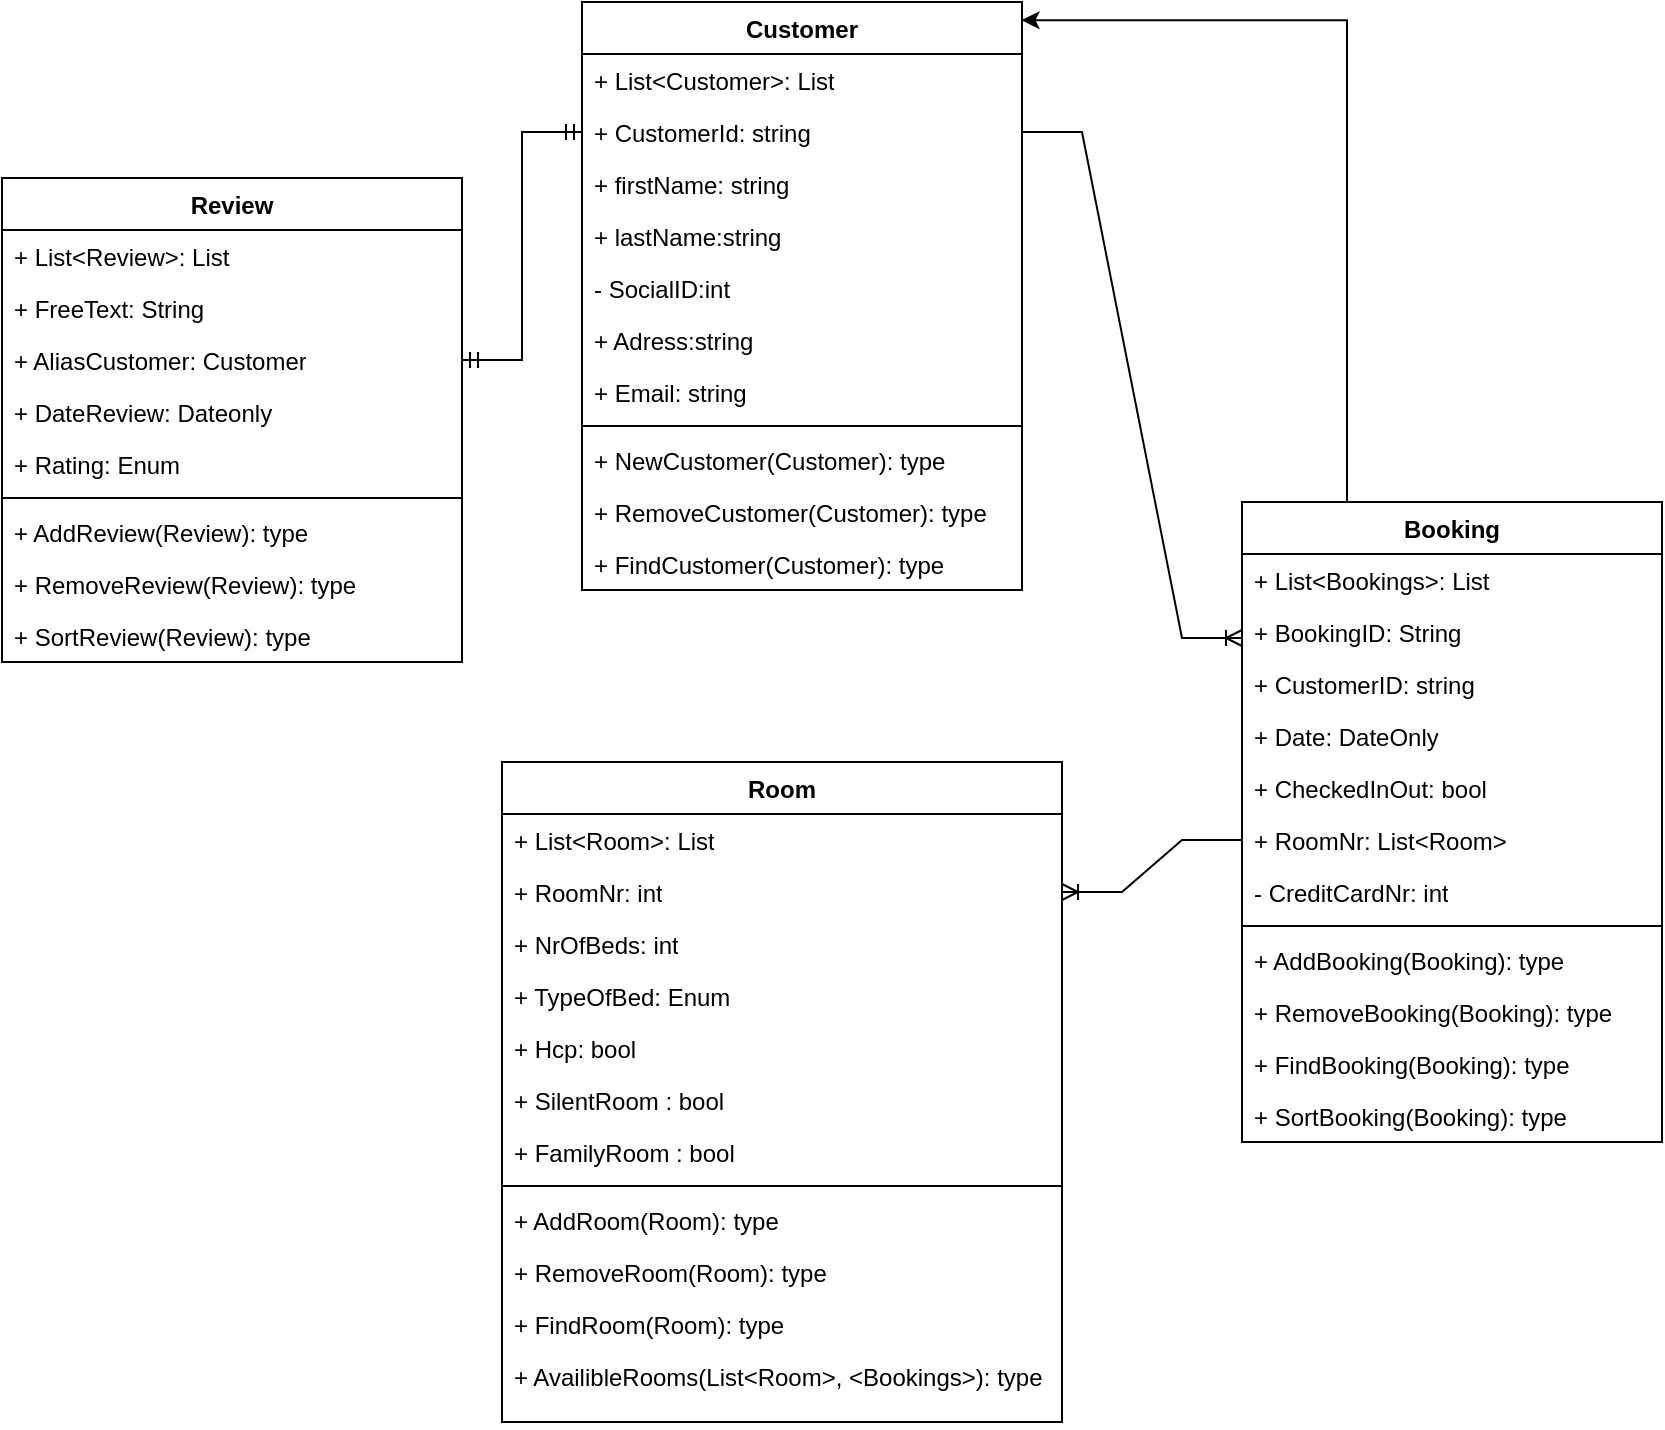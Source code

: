 <mxfile version="22.0.6" type="device">
  <diagram name="Sida-1" id="mYSSC7_Tb58OLXH4Fvpm">
    <mxGraphModel dx="1430" dy="792" grid="1" gridSize="10" guides="1" tooltips="1" connect="1" arrows="1" fold="1" page="1" pageScale="1" pageWidth="827" pageHeight="1169" math="0" shadow="0">
      <root>
        <mxCell id="0" />
        <mxCell id="1" parent="0" />
        <mxCell id="XRpqWktDOGwXDuE8BSPv-1" value="Customer" style="swimlane;fontStyle=1;align=center;verticalAlign=top;childLayout=stackLayout;horizontal=1;startSize=26;horizontalStack=0;resizeParent=1;resizeParentMax=0;resizeLast=0;collapsible=1;marginBottom=0;whiteSpace=wrap;html=1;" vertex="1" parent="1">
          <mxGeometry x="300" width="220" height="294" as="geometry" />
        </mxCell>
        <mxCell id="XRpqWktDOGwXDuE8BSPv-31" value="+ List&amp;lt;Customer&amp;gt;: List" style="text;strokeColor=none;fillColor=none;align=left;verticalAlign=top;spacingLeft=4;spacingRight=4;overflow=hidden;rotatable=0;points=[[0,0.5],[1,0.5]];portConstraint=eastwest;whiteSpace=wrap;html=1;" vertex="1" parent="XRpqWktDOGwXDuE8BSPv-1">
          <mxGeometry y="26" width="220" height="26" as="geometry" />
        </mxCell>
        <mxCell id="XRpqWktDOGwXDuE8BSPv-2" value="+ CustomerId: string" style="text;strokeColor=none;fillColor=none;align=left;verticalAlign=top;spacingLeft=4;spacingRight=4;overflow=hidden;rotatable=0;points=[[0,0.5],[1,0.5]];portConstraint=eastwest;whiteSpace=wrap;html=1;" vertex="1" parent="XRpqWktDOGwXDuE8BSPv-1">
          <mxGeometry y="52" width="220" height="26" as="geometry" />
        </mxCell>
        <mxCell id="XRpqWktDOGwXDuE8BSPv-10" value="+ firstName: string" style="text;strokeColor=none;fillColor=none;align=left;verticalAlign=top;spacingLeft=4;spacingRight=4;overflow=hidden;rotatable=0;points=[[0,0.5],[1,0.5]];portConstraint=eastwest;whiteSpace=wrap;html=1;" vertex="1" parent="XRpqWktDOGwXDuE8BSPv-1">
          <mxGeometry y="78" width="220" height="26" as="geometry" />
        </mxCell>
        <mxCell id="XRpqWktDOGwXDuE8BSPv-11" value="+ lastName:string" style="text;strokeColor=none;fillColor=none;align=left;verticalAlign=top;spacingLeft=4;spacingRight=4;overflow=hidden;rotatable=0;points=[[0,0.5],[1,0.5]];portConstraint=eastwest;whiteSpace=wrap;html=1;" vertex="1" parent="XRpqWktDOGwXDuE8BSPv-1">
          <mxGeometry y="104" width="220" height="26" as="geometry" />
        </mxCell>
        <mxCell id="XRpqWktDOGwXDuE8BSPv-15" value="- SocialID:int" style="text;strokeColor=none;fillColor=none;align=left;verticalAlign=top;spacingLeft=4;spacingRight=4;overflow=hidden;rotatable=0;points=[[0,0.5],[1,0.5]];portConstraint=eastwest;whiteSpace=wrap;html=1;" vertex="1" parent="XRpqWktDOGwXDuE8BSPv-1">
          <mxGeometry y="130" width="220" height="26" as="geometry" />
        </mxCell>
        <mxCell id="XRpqWktDOGwXDuE8BSPv-16" value="+ Adress:string" style="text;strokeColor=none;fillColor=none;align=left;verticalAlign=top;spacingLeft=4;spacingRight=4;overflow=hidden;rotatable=0;points=[[0,0.5],[1,0.5]];portConstraint=eastwest;whiteSpace=wrap;html=1;" vertex="1" parent="XRpqWktDOGwXDuE8BSPv-1">
          <mxGeometry y="156" width="220" height="26" as="geometry" />
        </mxCell>
        <mxCell id="XRpqWktDOGwXDuE8BSPv-12" value="+ Email: string" style="text;strokeColor=none;fillColor=none;align=left;verticalAlign=top;spacingLeft=4;spacingRight=4;overflow=hidden;rotatable=0;points=[[0,0.5],[1,0.5]];portConstraint=eastwest;whiteSpace=wrap;html=1;" vertex="1" parent="XRpqWktDOGwXDuE8BSPv-1">
          <mxGeometry y="182" width="220" height="26" as="geometry" />
        </mxCell>
        <mxCell id="XRpqWktDOGwXDuE8BSPv-3" value="" style="line;strokeWidth=1;fillColor=none;align=left;verticalAlign=middle;spacingTop=-1;spacingLeft=3;spacingRight=3;rotatable=0;labelPosition=right;points=[];portConstraint=eastwest;strokeColor=inherit;" vertex="1" parent="XRpqWktDOGwXDuE8BSPv-1">
          <mxGeometry y="208" width="220" height="8" as="geometry" />
        </mxCell>
        <mxCell id="XRpqWktDOGwXDuE8BSPv-4" value="+ NewCustomer(Customer): type" style="text;strokeColor=none;fillColor=none;align=left;verticalAlign=top;spacingLeft=4;spacingRight=4;overflow=hidden;rotatable=0;points=[[0,0.5],[1,0.5]];portConstraint=eastwest;whiteSpace=wrap;html=1;" vertex="1" parent="XRpqWktDOGwXDuE8BSPv-1">
          <mxGeometry y="216" width="220" height="26" as="geometry" />
        </mxCell>
        <mxCell id="XRpqWktDOGwXDuE8BSPv-13" value="+ RemoveCustomer(Customer): type" style="text;strokeColor=none;fillColor=none;align=left;verticalAlign=top;spacingLeft=4;spacingRight=4;overflow=hidden;rotatable=0;points=[[0,0.5],[1,0.5]];portConstraint=eastwest;whiteSpace=wrap;html=1;" vertex="1" parent="XRpqWktDOGwXDuE8BSPv-1">
          <mxGeometry y="242" width="220" height="26" as="geometry" />
        </mxCell>
        <mxCell id="XRpqWktDOGwXDuE8BSPv-14" value="+ FindCustomer(Customer): type" style="text;strokeColor=none;fillColor=none;align=left;verticalAlign=top;spacingLeft=4;spacingRight=4;overflow=hidden;rotatable=0;points=[[0,0.5],[1,0.5]];portConstraint=eastwest;whiteSpace=wrap;html=1;" vertex="1" parent="XRpqWktDOGwXDuE8BSPv-1">
          <mxGeometry y="268" width="220" height="26" as="geometry" />
        </mxCell>
        <mxCell id="XRpqWktDOGwXDuE8BSPv-18" value="Room" style="swimlane;fontStyle=1;align=center;verticalAlign=top;childLayout=stackLayout;horizontal=1;startSize=26;horizontalStack=0;resizeParent=1;resizeParentMax=0;resizeLast=0;collapsible=1;marginBottom=0;whiteSpace=wrap;html=1;" vertex="1" parent="1">
          <mxGeometry x="260" y="380" width="280" height="330" as="geometry" />
        </mxCell>
        <mxCell id="XRpqWktDOGwXDuE8BSPv-30" value="+ List&amp;lt;Room&amp;gt;: List" style="text;strokeColor=none;fillColor=none;align=left;verticalAlign=top;spacingLeft=4;spacingRight=4;overflow=hidden;rotatable=0;points=[[0,0.5],[1,0.5]];portConstraint=eastwest;whiteSpace=wrap;html=1;" vertex="1" parent="XRpqWktDOGwXDuE8BSPv-18">
          <mxGeometry y="26" width="280" height="26" as="geometry" />
        </mxCell>
        <mxCell id="XRpqWktDOGwXDuE8BSPv-19" value="+ RoomNr: int" style="text;strokeColor=none;fillColor=none;align=left;verticalAlign=top;spacingLeft=4;spacingRight=4;overflow=hidden;rotatable=0;points=[[0,0.5],[1,0.5]];portConstraint=eastwest;whiteSpace=wrap;html=1;" vertex="1" parent="XRpqWktDOGwXDuE8BSPv-18">
          <mxGeometry y="52" width="280" height="26" as="geometry" />
        </mxCell>
        <mxCell id="XRpqWktDOGwXDuE8BSPv-20" value="+ NrOfBeds: int" style="text;strokeColor=none;fillColor=none;align=left;verticalAlign=top;spacingLeft=4;spacingRight=4;overflow=hidden;rotatable=0;points=[[0,0.5],[1,0.5]];portConstraint=eastwest;whiteSpace=wrap;html=1;" vertex="1" parent="XRpqWktDOGwXDuE8BSPv-18">
          <mxGeometry y="78" width="280" height="26" as="geometry" />
        </mxCell>
        <mxCell id="XRpqWktDOGwXDuE8BSPv-21" value="+ TypeOfBed: Enum" style="text;strokeColor=none;fillColor=none;align=left;verticalAlign=top;spacingLeft=4;spacingRight=4;overflow=hidden;rotatable=0;points=[[0,0.5],[1,0.5]];portConstraint=eastwest;whiteSpace=wrap;html=1;" vertex="1" parent="XRpqWktDOGwXDuE8BSPv-18">
          <mxGeometry y="104" width="280" height="26" as="geometry" />
        </mxCell>
        <mxCell id="XRpqWktDOGwXDuE8BSPv-22" value="+ Hcp&lt;span style=&quot;background-color: initial;&quot;&gt;: bool&lt;/span&gt;" style="text;strokeColor=none;fillColor=none;align=left;verticalAlign=top;spacingLeft=4;spacingRight=4;overflow=hidden;rotatable=0;points=[[0,0.5],[1,0.5]];portConstraint=eastwest;whiteSpace=wrap;html=1;" vertex="1" parent="XRpqWktDOGwXDuE8BSPv-18">
          <mxGeometry y="130" width="280" height="26" as="geometry" />
        </mxCell>
        <mxCell id="XRpqWktDOGwXDuE8BSPv-23" value="+ SilentRoom : bool" style="text;strokeColor=none;fillColor=none;align=left;verticalAlign=top;spacingLeft=4;spacingRight=4;overflow=hidden;rotatable=0;points=[[0,0.5],[1,0.5]];portConstraint=eastwest;whiteSpace=wrap;html=1;" vertex="1" parent="XRpqWktDOGwXDuE8BSPv-18">
          <mxGeometry y="156" width="280" height="26" as="geometry" />
        </mxCell>
        <mxCell id="XRpqWktDOGwXDuE8BSPv-24" value="+ FamilyRoom : bool" style="text;strokeColor=none;fillColor=none;align=left;verticalAlign=top;spacingLeft=4;spacingRight=4;overflow=hidden;rotatable=0;points=[[0,0.5],[1,0.5]];portConstraint=eastwest;whiteSpace=wrap;html=1;" vertex="1" parent="XRpqWktDOGwXDuE8BSPv-18">
          <mxGeometry y="182" width="280" height="26" as="geometry" />
        </mxCell>
        <mxCell id="XRpqWktDOGwXDuE8BSPv-25" value="" style="line;strokeWidth=1;fillColor=none;align=left;verticalAlign=middle;spacingTop=-1;spacingLeft=3;spacingRight=3;rotatable=0;labelPosition=right;points=[];portConstraint=eastwest;strokeColor=inherit;" vertex="1" parent="XRpqWktDOGwXDuE8BSPv-18">
          <mxGeometry y="208" width="280" height="8" as="geometry" />
        </mxCell>
        <mxCell id="XRpqWktDOGwXDuE8BSPv-26" value="+ AddRoom(Room): type" style="text;strokeColor=none;fillColor=none;align=left;verticalAlign=top;spacingLeft=4;spacingRight=4;overflow=hidden;rotatable=0;points=[[0,0.5],[1,0.5]];portConstraint=eastwest;whiteSpace=wrap;html=1;" vertex="1" parent="XRpqWktDOGwXDuE8BSPv-18">
          <mxGeometry y="216" width="280" height="26" as="geometry" />
        </mxCell>
        <mxCell id="XRpqWktDOGwXDuE8BSPv-27" value="+ RemoveRoom(Room): type" style="text;strokeColor=none;fillColor=none;align=left;verticalAlign=top;spacingLeft=4;spacingRight=4;overflow=hidden;rotatable=0;points=[[0,0.5],[1,0.5]];portConstraint=eastwest;whiteSpace=wrap;html=1;" vertex="1" parent="XRpqWktDOGwXDuE8BSPv-18">
          <mxGeometry y="242" width="280" height="26" as="geometry" />
        </mxCell>
        <mxCell id="XRpqWktDOGwXDuE8BSPv-28" value="+ FindRoom(Room): type" style="text;strokeColor=none;fillColor=none;align=left;verticalAlign=top;spacingLeft=4;spacingRight=4;overflow=hidden;rotatable=0;points=[[0,0.5],[1,0.5]];portConstraint=eastwest;whiteSpace=wrap;html=1;" vertex="1" parent="XRpqWktDOGwXDuE8BSPv-18">
          <mxGeometry y="268" width="280" height="26" as="geometry" />
        </mxCell>
        <mxCell id="XRpqWktDOGwXDuE8BSPv-46" value="+ AvailibleRooms(List&amp;lt;Room&amp;gt;, &amp;lt;Bookings&amp;gt;): type" style="text;strokeColor=none;fillColor=none;align=left;verticalAlign=top;spacingLeft=4;spacingRight=4;overflow=hidden;rotatable=0;points=[[0,0.5],[1,0.5]];portConstraint=eastwest;whiteSpace=wrap;html=1;" vertex="1" parent="XRpqWktDOGwXDuE8BSPv-18">
          <mxGeometry y="294" width="280" height="36" as="geometry" />
        </mxCell>
        <mxCell id="XRpqWktDOGwXDuE8BSPv-32" value="Booking" style="swimlane;fontStyle=1;align=center;verticalAlign=top;childLayout=stackLayout;horizontal=1;startSize=26;horizontalStack=0;resizeParent=1;resizeParentMax=0;resizeLast=0;collapsible=1;marginBottom=0;whiteSpace=wrap;html=1;" vertex="1" parent="1">
          <mxGeometry x="630" y="250" width="210" height="320" as="geometry" />
        </mxCell>
        <mxCell id="XRpqWktDOGwXDuE8BSPv-34" value="+ List&amp;lt;Bookings&amp;gt;: List" style="text;strokeColor=none;fillColor=none;align=left;verticalAlign=top;spacingLeft=4;spacingRight=4;overflow=hidden;rotatable=0;points=[[0,0.5],[1,0.5]];portConstraint=eastwest;whiteSpace=wrap;html=1;" vertex="1" parent="XRpqWktDOGwXDuE8BSPv-32">
          <mxGeometry y="26" width="210" height="26" as="geometry" />
        </mxCell>
        <mxCell id="XRpqWktDOGwXDuE8BSPv-63" value="+ BookingID: String" style="text;strokeColor=none;fillColor=none;align=left;verticalAlign=top;spacingLeft=4;spacingRight=4;overflow=hidden;rotatable=0;points=[[0,0.5],[1,0.5]];portConstraint=eastwest;whiteSpace=wrap;html=1;" vertex="1" parent="XRpqWktDOGwXDuE8BSPv-32">
          <mxGeometry y="52" width="210" height="26" as="geometry" />
        </mxCell>
        <mxCell id="XRpqWktDOGwXDuE8BSPv-47" value="+ CustomerID: string" style="text;strokeColor=none;fillColor=none;align=left;verticalAlign=top;spacingLeft=4;spacingRight=4;overflow=hidden;rotatable=0;points=[[0,0.5],[1,0.5]];portConstraint=eastwest;whiteSpace=wrap;html=1;" vertex="1" parent="XRpqWktDOGwXDuE8BSPv-32">
          <mxGeometry y="78" width="210" height="26" as="geometry" />
        </mxCell>
        <mxCell id="XRpqWktDOGwXDuE8BSPv-60" value="" style="edgeStyle=entityRelationEdgeStyle;fontSize=12;html=1;endArrow=ERoneToMany;rounded=0;entryX=1.008;entryY=0.076;entryDx=0;entryDy=0;entryPerimeter=0;exitX=1;exitY=0.5;exitDx=0;exitDy=0;" edge="1" parent="XRpqWktDOGwXDuE8BSPv-32" source="XRpqWktDOGwXDuE8BSPv-2">
          <mxGeometry width="100" height="100" relative="1" as="geometry">
            <mxPoint x="78.24" y="440.66" as="sourcePoint" />
            <mxPoint y="68.004" as="targetPoint" />
            <Array as="points">
              <mxPoint x="-311.76" y="235.66" />
            </Array>
          </mxGeometry>
        </mxCell>
        <mxCell id="XRpqWktDOGwXDuE8BSPv-35" value="+ Date: DateOnly" style="text;strokeColor=none;fillColor=none;align=left;verticalAlign=top;spacingLeft=4;spacingRight=4;overflow=hidden;rotatable=0;points=[[0,0.5],[1,0.5]];portConstraint=eastwest;whiteSpace=wrap;html=1;" vertex="1" parent="XRpqWktDOGwXDuE8BSPv-32">
          <mxGeometry y="104" width="210" height="26" as="geometry" />
        </mxCell>
        <mxCell id="XRpqWktDOGwXDuE8BSPv-36" value="+ CheckedInOut: bool" style="text;strokeColor=none;fillColor=none;align=left;verticalAlign=top;spacingLeft=4;spacingRight=4;overflow=hidden;rotatable=0;points=[[0,0.5],[1,0.5]];portConstraint=eastwest;whiteSpace=wrap;html=1;" vertex="1" parent="XRpqWktDOGwXDuE8BSPv-32">
          <mxGeometry y="130" width="210" height="26" as="geometry" />
        </mxCell>
        <mxCell id="XRpqWktDOGwXDuE8BSPv-37" value="+ RoomNr&lt;span style=&quot;background-color: initial;&quot;&gt;: List&amp;lt;Room&amp;gt;&lt;/span&gt;" style="text;strokeColor=none;fillColor=none;align=left;verticalAlign=top;spacingLeft=4;spacingRight=4;overflow=hidden;rotatable=0;points=[[0,0.5],[1,0.5]];portConstraint=eastwest;whiteSpace=wrap;html=1;" vertex="1" parent="XRpqWktDOGwXDuE8BSPv-32">
          <mxGeometry y="156" width="210" height="26" as="geometry" />
        </mxCell>
        <mxCell id="XRpqWktDOGwXDuE8BSPv-39" value="- CreditCardNr: int" style="text;strokeColor=none;fillColor=none;align=left;verticalAlign=top;spacingLeft=4;spacingRight=4;overflow=hidden;rotatable=0;points=[[0,0.5],[1,0.5]];portConstraint=eastwest;whiteSpace=wrap;html=1;" vertex="1" parent="XRpqWktDOGwXDuE8BSPv-32">
          <mxGeometry y="182" width="210" height="26" as="geometry" />
        </mxCell>
        <mxCell id="XRpqWktDOGwXDuE8BSPv-40" value="" style="line;strokeWidth=1;fillColor=none;align=left;verticalAlign=middle;spacingTop=-1;spacingLeft=3;spacingRight=3;rotatable=0;labelPosition=right;points=[];portConstraint=eastwest;strokeColor=inherit;" vertex="1" parent="XRpqWktDOGwXDuE8BSPv-32">
          <mxGeometry y="208" width="210" height="8" as="geometry" />
        </mxCell>
        <mxCell id="XRpqWktDOGwXDuE8BSPv-41" value="+ AddBooking(Booking): type" style="text;strokeColor=none;fillColor=none;align=left;verticalAlign=top;spacingLeft=4;spacingRight=4;overflow=hidden;rotatable=0;points=[[0,0.5],[1,0.5]];portConstraint=eastwest;whiteSpace=wrap;html=1;" vertex="1" parent="XRpqWktDOGwXDuE8BSPv-32">
          <mxGeometry y="216" width="210" height="26" as="geometry" />
        </mxCell>
        <mxCell id="XRpqWktDOGwXDuE8BSPv-42" value="+ RemoveBooking(Booking): type" style="text;strokeColor=none;fillColor=none;align=left;verticalAlign=top;spacingLeft=4;spacingRight=4;overflow=hidden;rotatable=0;points=[[0,0.5],[1,0.5]];portConstraint=eastwest;whiteSpace=wrap;html=1;" vertex="1" parent="XRpqWktDOGwXDuE8BSPv-32">
          <mxGeometry y="242" width="210" height="26" as="geometry" />
        </mxCell>
        <mxCell id="XRpqWktDOGwXDuE8BSPv-43" value="+ FindBooking(Booking): type" style="text;strokeColor=none;fillColor=none;align=left;verticalAlign=top;spacingLeft=4;spacingRight=4;overflow=hidden;rotatable=0;points=[[0,0.5],[1,0.5]];portConstraint=eastwest;whiteSpace=wrap;html=1;" vertex="1" parent="XRpqWktDOGwXDuE8BSPv-32">
          <mxGeometry y="268" width="210" height="26" as="geometry" />
        </mxCell>
        <mxCell id="XRpqWktDOGwXDuE8BSPv-58" value="+ SortBooking(Booking): type" style="text;strokeColor=none;fillColor=none;align=left;verticalAlign=top;spacingLeft=4;spacingRight=4;overflow=hidden;rotatable=0;points=[[0,0.5],[1,0.5]];portConstraint=eastwest;whiteSpace=wrap;html=1;" vertex="1" parent="XRpqWktDOGwXDuE8BSPv-32">
          <mxGeometry y="294" width="210" height="26" as="geometry" />
        </mxCell>
        <mxCell id="XRpqWktDOGwXDuE8BSPv-48" value="Review" style="swimlane;fontStyle=1;align=center;verticalAlign=top;childLayout=stackLayout;horizontal=1;startSize=26;horizontalStack=0;resizeParent=1;resizeParentMax=0;resizeLast=0;collapsible=1;marginBottom=0;whiteSpace=wrap;html=1;" vertex="1" parent="1">
          <mxGeometry x="10" y="88" width="230" height="242" as="geometry" />
        </mxCell>
        <mxCell id="XRpqWktDOGwXDuE8BSPv-49" value="+ List&amp;lt;Review&amp;gt;: List" style="text;strokeColor=none;fillColor=none;align=left;verticalAlign=top;spacingLeft=4;spacingRight=4;overflow=hidden;rotatable=0;points=[[0,0.5],[1,0.5]];portConstraint=eastwest;whiteSpace=wrap;html=1;" vertex="1" parent="XRpqWktDOGwXDuE8BSPv-48">
          <mxGeometry y="26" width="230" height="26" as="geometry" />
        </mxCell>
        <mxCell id="XRpqWktDOGwXDuE8BSPv-54" value="+ FreeText: String" style="text;strokeColor=none;fillColor=none;align=left;verticalAlign=top;spacingLeft=4;spacingRight=4;overflow=hidden;rotatable=0;points=[[0,0.5],[1,0.5]];portConstraint=eastwest;whiteSpace=wrap;html=1;" vertex="1" parent="XRpqWktDOGwXDuE8BSPv-48">
          <mxGeometry y="52" width="230" height="26" as="geometry" />
        </mxCell>
        <mxCell id="XRpqWktDOGwXDuE8BSPv-52" value="+ AliasCustomer: Customer" style="text;strokeColor=none;fillColor=none;align=left;verticalAlign=top;spacingLeft=4;spacingRight=4;overflow=hidden;rotatable=0;points=[[0,0.5],[1,0.5]];portConstraint=eastwest;whiteSpace=wrap;html=1;" vertex="1" parent="XRpqWktDOGwXDuE8BSPv-48">
          <mxGeometry y="78" width="230" height="26" as="geometry" />
        </mxCell>
        <mxCell id="XRpqWktDOGwXDuE8BSPv-53" value="+ DateReview: Dateonly" style="text;strokeColor=none;fillColor=none;align=left;verticalAlign=top;spacingLeft=4;spacingRight=4;overflow=hidden;rotatable=0;points=[[0,0.5],[1,0.5]];portConstraint=eastwest;whiteSpace=wrap;html=1;" vertex="1" parent="XRpqWktDOGwXDuE8BSPv-48">
          <mxGeometry y="104" width="230" height="26" as="geometry" />
        </mxCell>
        <mxCell id="XRpqWktDOGwXDuE8BSPv-55" value="+ Rating: Enum" style="text;strokeColor=none;fillColor=none;align=left;verticalAlign=top;spacingLeft=4;spacingRight=4;overflow=hidden;rotatable=0;points=[[0,0.5],[1,0.5]];portConstraint=eastwest;whiteSpace=wrap;html=1;" vertex="1" parent="XRpqWktDOGwXDuE8BSPv-48">
          <mxGeometry y="130" width="230" height="26" as="geometry" />
        </mxCell>
        <mxCell id="XRpqWktDOGwXDuE8BSPv-50" value="" style="line;strokeWidth=1;fillColor=none;align=left;verticalAlign=middle;spacingTop=-1;spacingLeft=3;spacingRight=3;rotatable=0;labelPosition=right;points=[];portConstraint=eastwest;strokeColor=inherit;" vertex="1" parent="XRpqWktDOGwXDuE8BSPv-48">
          <mxGeometry y="156" width="230" height="8" as="geometry" />
        </mxCell>
        <mxCell id="XRpqWktDOGwXDuE8BSPv-51" value="+ AddReview(Review): type" style="text;strokeColor=none;fillColor=none;align=left;verticalAlign=top;spacingLeft=4;spacingRight=4;overflow=hidden;rotatable=0;points=[[0,0.5],[1,0.5]];portConstraint=eastwest;whiteSpace=wrap;html=1;" vertex="1" parent="XRpqWktDOGwXDuE8BSPv-48">
          <mxGeometry y="164" width="230" height="26" as="geometry" />
        </mxCell>
        <mxCell id="XRpqWktDOGwXDuE8BSPv-56" value="+ RemoveReview(Review): type" style="text;strokeColor=none;fillColor=none;align=left;verticalAlign=top;spacingLeft=4;spacingRight=4;overflow=hidden;rotatable=0;points=[[0,0.5],[1,0.5]];portConstraint=eastwest;whiteSpace=wrap;html=1;" vertex="1" parent="XRpqWktDOGwXDuE8BSPv-48">
          <mxGeometry y="190" width="230" height="26" as="geometry" />
        </mxCell>
        <mxCell id="XRpqWktDOGwXDuE8BSPv-57" value="+ SortReview(Review): type" style="text;strokeColor=none;fillColor=none;align=left;verticalAlign=top;spacingLeft=4;spacingRight=4;overflow=hidden;rotatable=0;points=[[0,0.5],[1,0.5]];portConstraint=eastwest;whiteSpace=wrap;html=1;" vertex="1" parent="XRpqWktDOGwXDuE8BSPv-48">
          <mxGeometry y="216" width="230" height="26" as="geometry" />
        </mxCell>
        <mxCell id="XRpqWktDOGwXDuE8BSPv-59" style="edgeStyle=orthogonalEdgeStyle;rounded=0;orthogonalLoop=1;jettySize=auto;html=1;exitX=0.25;exitY=0;exitDx=0;exitDy=0;entryX=0.999;entryY=0.031;entryDx=0;entryDy=0;entryPerimeter=0;" edge="1" parent="1" source="XRpqWktDOGwXDuE8BSPv-32" target="XRpqWktDOGwXDuE8BSPv-1">
          <mxGeometry relative="1" as="geometry" />
        </mxCell>
        <mxCell id="XRpqWktDOGwXDuE8BSPv-61" value="" style="edgeStyle=entityRelationEdgeStyle;fontSize=12;html=1;endArrow=ERoneToMany;rounded=0;entryX=1;entryY=0.5;entryDx=0;entryDy=0;exitX=0;exitY=0.5;exitDx=0;exitDy=0;" edge="1" parent="1" source="XRpqWktDOGwXDuE8BSPv-37" target="XRpqWktDOGwXDuE8BSPv-19">
          <mxGeometry width="100" height="100" relative="1" as="geometry">
            <mxPoint x="470" y="380" as="sourcePoint" />
            <mxPoint x="460" y="450" as="targetPoint" />
          </mxGeometry>
        </mxCell>
        <mxCell id="XRpqWktDOGwXDuE8BSPv-62" value="" style="edgeStyle=entityRelationEdgeStyle;fontSize=12;html=1;endArrow=ERmandOne;startArrow=ERmandOne;rounded=0;exitX=1;exitY=0.5;exitDx=0;exitDy=0;entryX=0;entryY=0.5;entryDx=0;entryDy=0;" edge="1" parent="1" source="XRpqWktDOGwXDuE8BSPv-52" target="XRpqWktDOGwXDuE8BSPv-2">
          <mxGeometry width="100" height="100" relative="1" as="geometry">
            <mxPoint x="360" y="380" as="sourcePoint" />
            <mxPoint x="460" y="280" as="targetPoint" />
          </mxGeometry>
        </mxCell>
      </root>
    </mxGraphModel>
  </diagram>
</mxfile>
